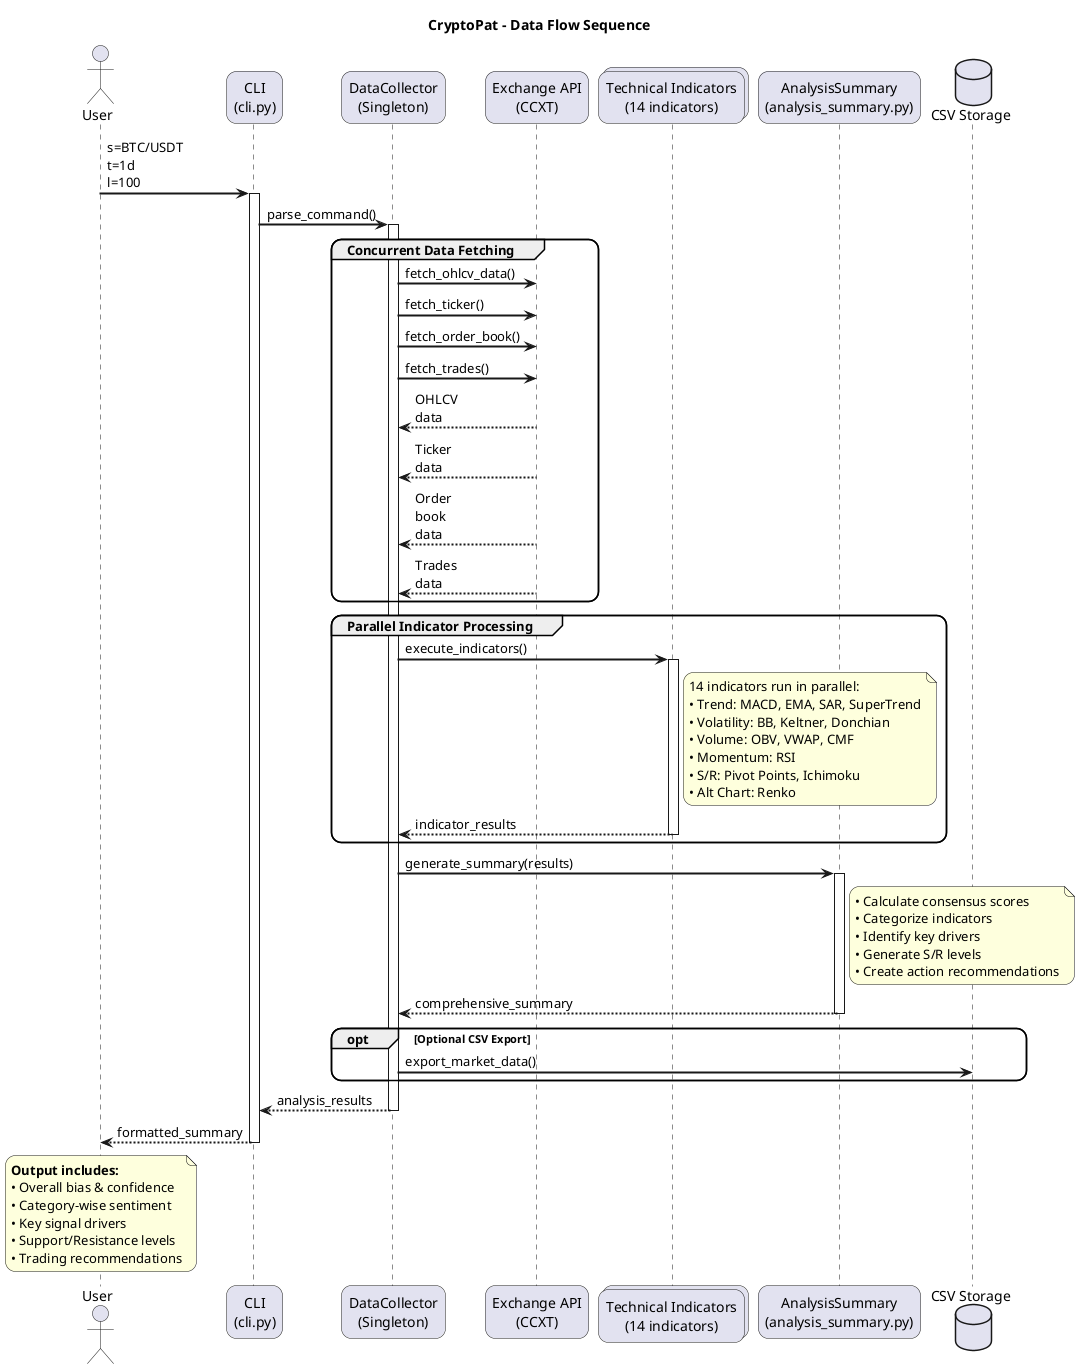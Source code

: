 @startuml CryptoPat Data Flow

title CryptoPat - Data Flow Sequence

skinparam sequenceArrowThickness 2
skinparam roundcorner 20
skinparam maxmessagesize 60

actor User
participant "CLI\n(cli.py)" as CLI
participant "DataCollector\n(Singleton)" as DC
participant "Exchange API\n(CCXT)" as API
collections "Technical Indicators\n(14 indicators)" as TI
participant "AnalysisSummary\n(analysis_summary.py)" as AS
database "CSV Storage" as CSV

User -> CLI : s=BTC/USDT t=1d l=100
activate CLI

CLI -> DC : parse_command()
activate DC

group Concurrent Data Fetching
    DC -> API : fetch_ohlcv_data()
    DC -> API : fetch_ticker()
    DC -> API : fetch_order_book()
    DC -> API : fetch_trades()
    
    API --> DC : OHLCV data
    API --> DC : Ticker data
    API --> DC : Order book data
    API --> DC : Trades data
end

group Parallel Indicator Processing
    DC -> TI : execute_indicators()
    activate TI
    
    note right of TI
        14 indicators run in parallel:
        • Trend: MACD, EMA, SAR, SuperTrend
        • Volatility: BB, Keltner, Donchian
        • Volume: OBV, VWAP, CMF
        • Momentum: RSI
        • S/R: Pivot Points, Ichimoku
        • Alt Chart: Renko
    end note
    
    TI --> DC : indicator_results
    deactivate TI
end

DC -> AS : generate_summary(results)
activate AS

note right of AS
    • Calculate consensus scores
    • Categorize indicators
    • Identify key drivers
    • Generate S/R levels
    • Create action recommendations
end note

AS --> DC : comprehensive_summary
deactivate AS

opt Optional CSV Export
    DC -> CSV : export_market_data()
end

DC --> CLI : analysis_results
deactivate DC

CLI --> User : formatted_summary
deactivate CLI

note over User
    **Output includes:**
    • Overall bias & confidence
    • Category-wise sentiment
    • Key signal drivers
    • Support/Resistance levels
    • Trading recommendations
end note

@enduml